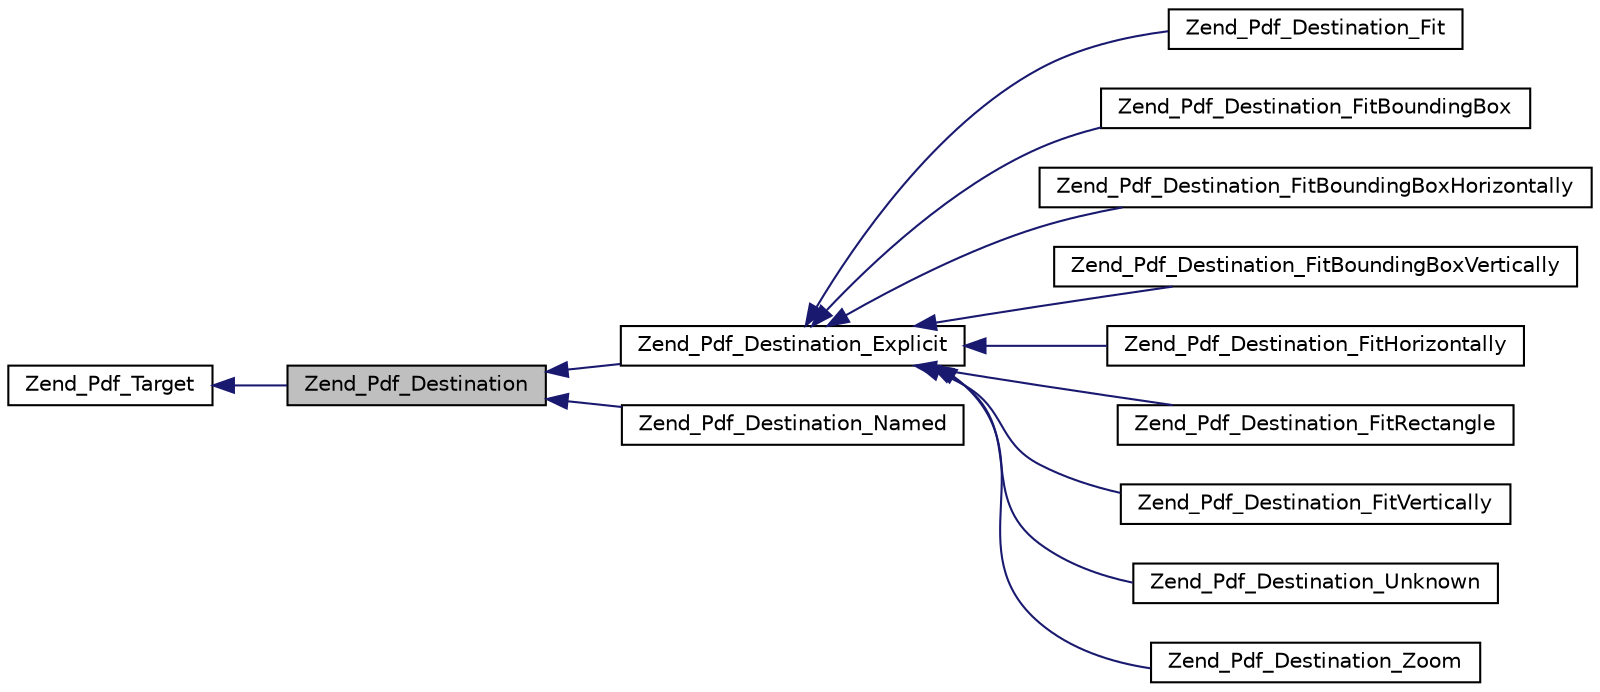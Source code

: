 digraph G
{
  edge [fontname="Helvetica",fontsize="10",labelfontname="Helvetica",labelfontsize="10"];
  node [fontname="Helvetica",fontsize="10",shape=record];
  rankdir="LR";
  Node1 [label="Zend_Pdf_Destination",height=0.2,width=0.4,color="black", fillcolor="grey75", style="filled" fontcolor="black"];
  Node2 -> Node1 [dir="back",color="midnightblue",fontsize="10",style="solid",fontname="Helvetica"];
  Node2 [label="Zend_Pdf_Target",height=0.2,width=0.4,color="black", fillcolor="white", style="filled",URL="$class_zend___pdf___target.html"];
  Node1 -> Node3 [dir="back",color="midnightblue",fontsize="10",style="solid",fontname="Helvetica"];
  Node3 [label="Zend_Pdf_Destination_Explicit",height=0.2,width=0.4,color="black", fillcolor="white", style="filled",URL="$class_zend___pdf___destination___explicit.html"];
  Node3 -> Node4 [dir="back",color="midnightblue",fontsize="10",style="solid",fontname="Helvetica"];
  Node4 [label="Zend_Pdf_Destination_Fit",height=0.2,width=0.4,color="black", fillcolor="white", style="filled",URL="$class_zend___pdf___destination___fit.html"];
  Node3 -> Node5 [dir="back",color="midnightblue",fontsize="10",style="solid",fontname="Helvetica"];
  Node5 [label="Zend_Pdf_Destination_FitBoundingBox",height=0.2,width=0.4,color="black", fillcolor="white", style="filled",URL="$class_zend___pdf___destination___fit_bounding_box.html"];
  Node3 -> Node6 [dir="back",color="midnightblue",fontsize="10",style="solid",fontname="Helvetica"];
  Node6 [label="Zend_Pdf_Destination_FitBoundingBoxHorizontally",height=0.2,width=0.4,color="black", fillcolor="white", style="filled",URL="$class_zend___pdf___destination___fit_bounding_box_horizontally.html"];
  Node3 -> Node7 [dir="back",color="midnightblue",fontsize="10",style="solid",fontname="Helvetica"];
  Node7 [label="Zend_Pdf_Destination_FitBoundingBoxVertically",height=0.2,width=0.4,color="black", fillcolor="white", style="filled",URL="$class_zend___pdf___destination___fit_bounding_box_vertically.html"];
  Node3 -> Node8 [dir="back",color="midnightblue",fontsize="10",style="solid",fontname="Helvetica"];
  Node8 [label="Zend_Pdf_Destination_FitHorizontally",height=0.2,width=0.4,color="black", fillcolor="white", style="filled",URL="$class_zend___pdf___destination___fit_horizontally.html"];
  Node3 -> Node9 [dir="back",color="midnightblue",fontsize="10",style="solid",fontname="Helvetica"];
  Node9 [label="Zend_Pdf_Destination_FitRectangle",height=0.2,width=0.4,color="black", fillcolor="white", style="filled",URL="$class_zend___pdf___destination___fit_rectangle.html"];
  Node3 -> Node10 [dir="back",color="midnightblue",fontsize="10",style="solid",fontname="Helvetica"];
  Node10 [label="Zend_Pdf_Destination_FitVertically",height=0.2,width=0.4,color="black", fillcolor="white", style="filled",URL="$class_zend___pdf___destination___fit_vertically.html"];
  Node3 -> Node11 [dir="back",color="midnightblue",fontsize="10",style="solid",fontname="Helvetica"];
  Node11 [label="Zend_Pdf_Destination_Unknown",height=0.2,width=0.4,color="black", fillcolor="white", style="filled",URL="$class_zend___pdf___destination___unknown.html"];
  Node3 -> Node12 [dir="back",color="midnightblue",fontsize="10",style="solid",fontname="Helvetica"];
  Node12 [label="Zend_Pdf_Destination_Zoom",height=0.2,width=0.4,color="black", fillcolor="white", style="filled",URL="$class_zend___pdf___destination___zoom.html"];
  Node1 -> Node13 [dir="back",color="midnightblue",fontsize="10",style="solid",fontname="Helvetica"];
  Node13 [label="Zend_Pdf_Destination_Named",height=0.2,width=0.4,color="black", fillcolor="white", style="filled",URL="$class_zend___pdf___destination___named.html"];
}
